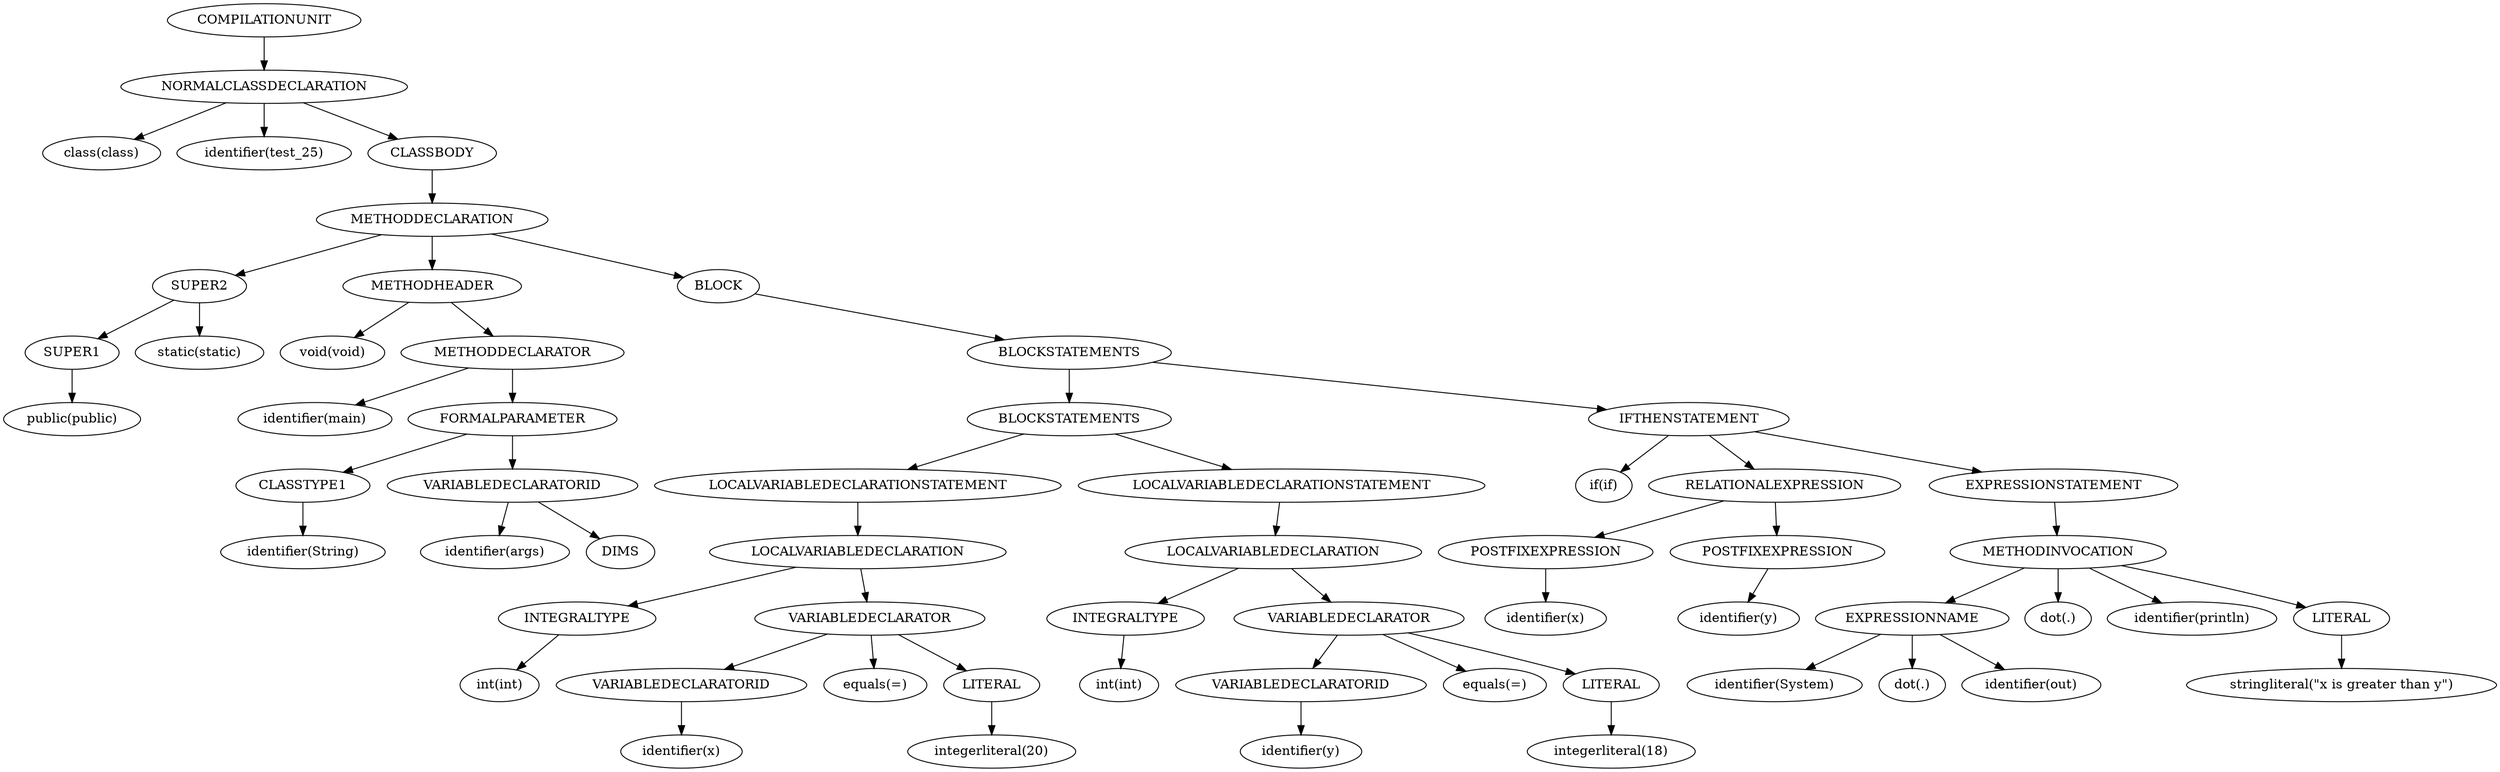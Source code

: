 digraph ASTVisual {
 ordering = out ;
10 [ label="SUPER1"]
20 [ label="public(public)"]
30 [ label="SUPER2"]
40 [ label="static(static)"]
50 [ label="CLASSTYPE1"]
60 [ label="identifier(String)"]
70 [ label="DIMS"]
80 [ label="VARIABLEDECLARATORID"]
90 [ label="identifier(args)"]
100 [ label="FORMALPARAMETER"]
110 [ label="METHODDECLARATOR"]
120 [ label="identifier(main)"]
130 [ label="METHODHEADER"]
140 [ label="void(void)"]
150 [ label="INTEGRALTYPE"]
160 [ label="int(int)"]
170 [ label="VARIABLEDECLARATORID"]
180 [ label="identifier(x)"]
190 [ label="LITERAL"]
200 [ label="integerliteral(20)"]
210 [ label="VARIABLEDECLARATOR"]
220 [ label="equals(=)"]
230 [ label="LOCALVARIABLEDECLARATION"]
240 [ label="LOCALVARIABLEDECLARATIONSTATEMENT"]
250 [ label="INTEGRALTYPE"]
260 [ label="int(int)"]
270 [ label="VARIABLEDECLARATORID"]
280 [ label="identifier(y)"]
290 [ label="LITERAL"]
300 [ label="integerliteral(18)"]
310 [ label="VARIABLEDECLARATOR"]
320 [ label="equals(=)"]
330 [ label="LOCALVARIABLEDECLARATION"]
340 [ label="LOCALVARIABLEDECLARATIONSTATEMENT"]
350 [ label="BLOCKSTATEMENTS"]
360 [ label="POSTFIXEXPRESSION"]
370 [ label="identifier(x)"]
380 [ label="POSTFIXEXPRESSION"]
390 [ label="identifier(y)"]
400 [ label="RELATIONALEXPRESSION"]
410 [ label="EXPRESSIONNAME"]
420 [ label="identifier(System)"]
430 [ label="dot(.)"]
440 [ label="identifier(out)"]
450 [ label="LITERAL"]
460 [ label="stringliteral(\"x is greater than y\")"]
470 [ label="METHODINVOCATION"]
480 [ label="dot(.)"]
490 [ label="identifier(println)"]
500 [ label="EXPRESSIONSTATEMENT"]
510 [ label="IFTHENSTATEMENT"]
520 [ label="if(if)"]
530 [ label="BLOCKSTATEMENTS"]
540 [ label="BLOCK"]
550 [ label="METHODDECLARATION"]
560 [ label="CLASSBODY"]
570 [ label="NORMALCLASSDECLARATION"]
580 [ label="class(class)"]
590 [ label="identifier(test_25)"]
600 [ label="COMPILATIONUNIT"]
10 -> 20[ label=""]
30 -> 10[ label=""]
30 -> 40[ label=""]
50 -> 60[ label=""]
80 -> 90[ label=""]
80 -> 70[ label=""]
100 -> 50[ label=""]
100 -> 80[ label=""]
110 -> 120[ label=""]
110 -> 100[ label=""]
130 -> 140[ label=""]
130 -> 110[ label=""]
150 -> 160[ label=""]
170 -> 180[ label=""]
190 -> 200[ label=""]
210 -> 170[ label=""]
210 -> 220[ label=""]
210 -> 190[ label=""]
230 -> 150[ label=""]
230 -> 210[ label=""]
240 -> 230[ label=""]
250 -> 260[ label=""]
270 -> 280[ label=""]
290 -> 300[ label=""]
310 -> 270[ label=""]
310 -> 320[ label=""]
310 -> 290[ label=""]
330 -> 250[ label=""]
330 -> 310[ label=""]
340 -> 330[ label=""]
350 -> 240[ label=""]
350 -> 340[ label=""]
360 -> 370[ label=""]
380 -> 390[ label=""]
400 -> 360[ label=""]
400 -> 380[ label=""]
410 -> 420[ label=""]
410 -> 430[ label=""]
410 -> 440[ label=""]
450 -> 460[ label=""]
470 -> 410[ label=""]
470 -> 480[ label=""]
470 -> 490[ label=""]
470 -> 450[ label=""]
500 -> 470[ label=""]
510 -> 520[ label=""]
510 -> 400[ label=""]
510 -> 500[ label=""]
530 -> 350[ label=""]
530 -> 510[ label=""]
540 -> 530[ label=""]
550 -> 30[ label=""]
550 -> 130[ label=""]
550 -> 540[ label=""]
560 -> 550[ label=""]
570 -> 580[ label=""]
570 -> 590[ label=""]
570 -> 560[ label=""]
600 -> 570[ label=""]
  }
